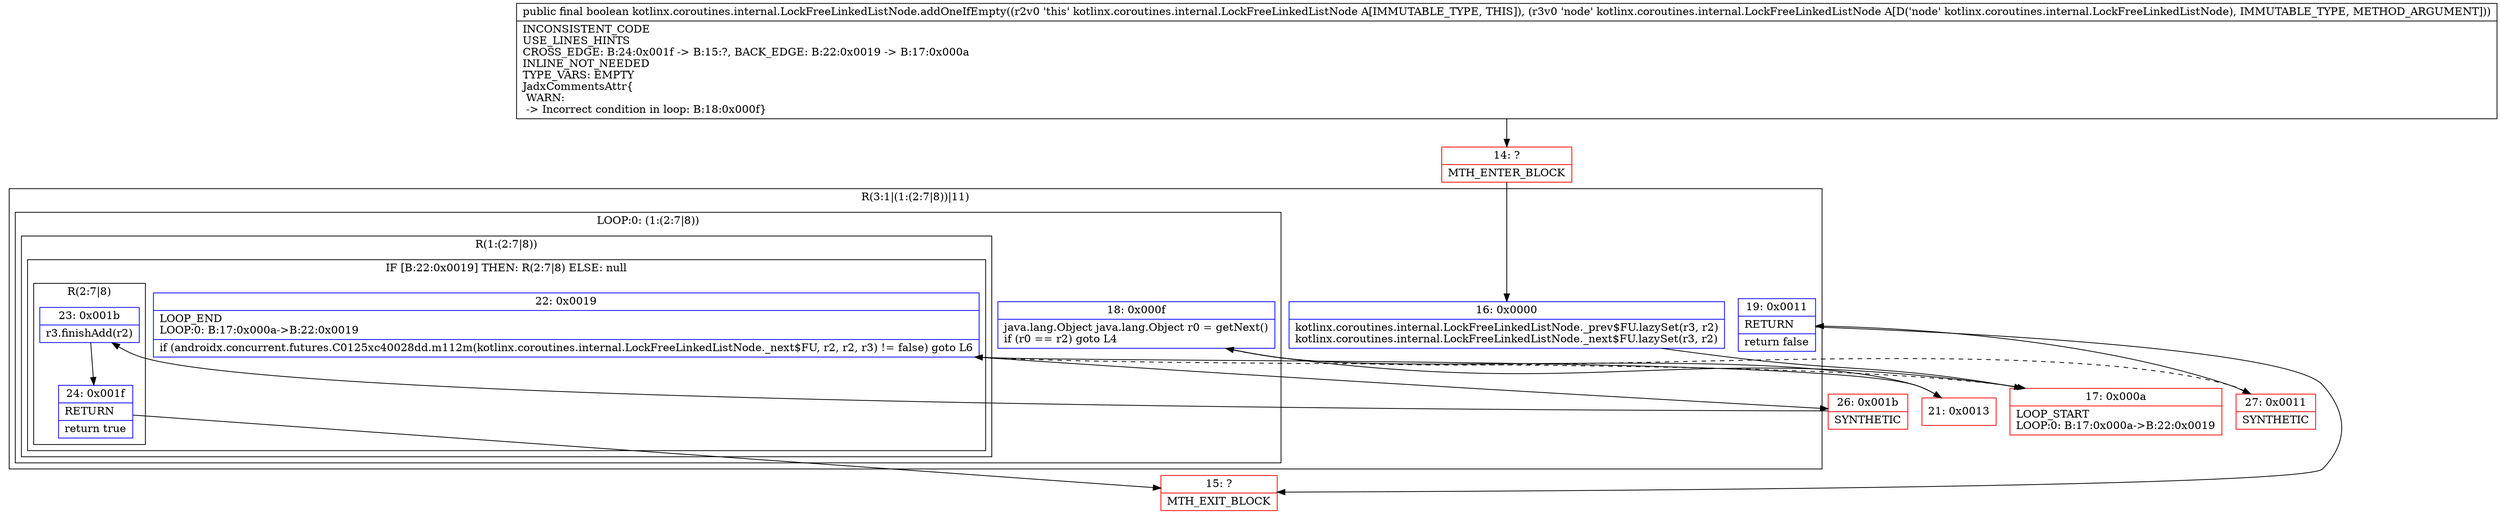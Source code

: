 digraph "CFG forkotlinx.coroutines.internal.LockFreeLinkedListNode.addOneIfEmpty(Lkotlinx\/coroutines\/internal\/LockFreeLinkedListNode;)Z" {
subgraph cluster_Region_1779146528 {
label = "R(3:1|(1:(2:7|8))|11)";
node [shape=record,color=blue];
Node_16 [shape=record,label="{16\:\ 0x0000|kotlinx.coroutines.internal.LockFreeLinkedListNode._prev$FU.lazySet(r3, r2)\lkotlinx.coroutines.internal.LockFreeLinkedListNode._next$FU.lazySet(r3, r2)\l}"];
subgraph cluster_LoopRegion_990609865 {
label = "LOOP:0: (1:(2:7|8))";
node [shape=record,color=blue];
Node_18 [shape=record,label="{18\:\ 0x000f|java.lang.Object java.lang.Object r0 = getNext()\lif (r0 == r2) goto L4\l}"];
subgraph cluster_Region_965382159 {
label = "R(1:(2:7|8))";
node [shape=record,color=blue];
subgraph cluster_IfRegion_8877015 {
label = "IF [B:22:0x0019] THEN: R(2:7|8) ELSE: null";
node [shape=record,color=blue];
Node_22 [shape=record,label="{22\:\ 0x0019|LOOP_END\lLOOP:0: B:17:0x000a\-\>B:22:0x0019\l|if (androidx.concurrent.futures.C0125xc40028dd.m112m(kotlinx.coroutines.internal.LockFreeLinkedListNode._next$FU, r2, r2, r3) != false) goto L6\l}"];
subgraph cluster_Region_600616848 {
label = "R(2:7|8)";
node [shape=record,color=blue];
Node_23 [shape=record,label="{23\:\ 0x001b|r3.finishAdd(r2)\l}"];
Node_24 [shape=record,label="{24\:\ 0x001f|RETURN\l|return true\l}"];
}
}
}
}
Node_19 [shape=record,label="{19\:\ 0x0011|RETURN\l|return false\l}"];
}
Node_14 [shape=record,color=red,label="{14\:\ ?|MTH_ENTER_BLOCK\l}"];
Node_17 [shape=record,color=red,label="{17\:\ 0x000a|LOOP_START\lLOOP:0: B:17:0x000a\-\>B:22:0x0019\l}"];
Node_21 [shape=record,color=red,label="{21\:\ 0x0013}"];
Node_26 [shape=record,color=red,label="{26\:\ 0x001b|SYNTHETIC\l}"];
Node_15 [shape=record,color=red,label="{15\:\ ?|MTH_EXIT_BLOCK\l}"];
Node_27 [shape=record,color=red,label="{27\:\ 0x0011|SYNTHETIC\l}"];
MethodNode[shape=record,label="{public final boolean kotlinx.coroutines.internal.LockFreeLinkedListNode.addOneIfEmpty((r2v0 'this' kotlinx.coroutines.internal.LockFreeLinkedListNode A[IMMUTABLE_TYPE, THIS]), (r3v0 'node' kotlinx.coroutines.internal.LockFreeLinkedListNode A[D('node' kotlinx.coroutines.internal.LockFreeLinkedListNode), IMMUTABLE_TYPE, METHOD_ARGUMENT]))  | INCONSISTENT_CODE\lUSE_LINES_HINTS\lCROSS_EDGE: B:24:0x001f \-\> B:15:?, BACK_EDGE: B:22:0x0019 \-\> B:17:0x000a\lINLINE_NOT_NEEDED\lTYPE_VARS: EMPTY\lJadxCommentsAttr\{\l WARN: \l \-\> Incorrect condition in loop: B:18:0x000f\}\l}"];
MethodNode -> Node_14;Node_16 -> Node_17;
Node_18 -> Node_21;
Node_18 -> Node_27[style=dashed];
Node_22 -> Node_17[style=dashed];
Node_22 -> Node_26;
Node_23 -> Node_24;
Node_24 -> Node_15;
Node_19 -> Node_15;
Node_14 -> Node_16;
Node_17 -> Node_18;
Node_21 -> Node_22;
Node_26 -> Node_23;
Node_27 -> Node_19;
}

